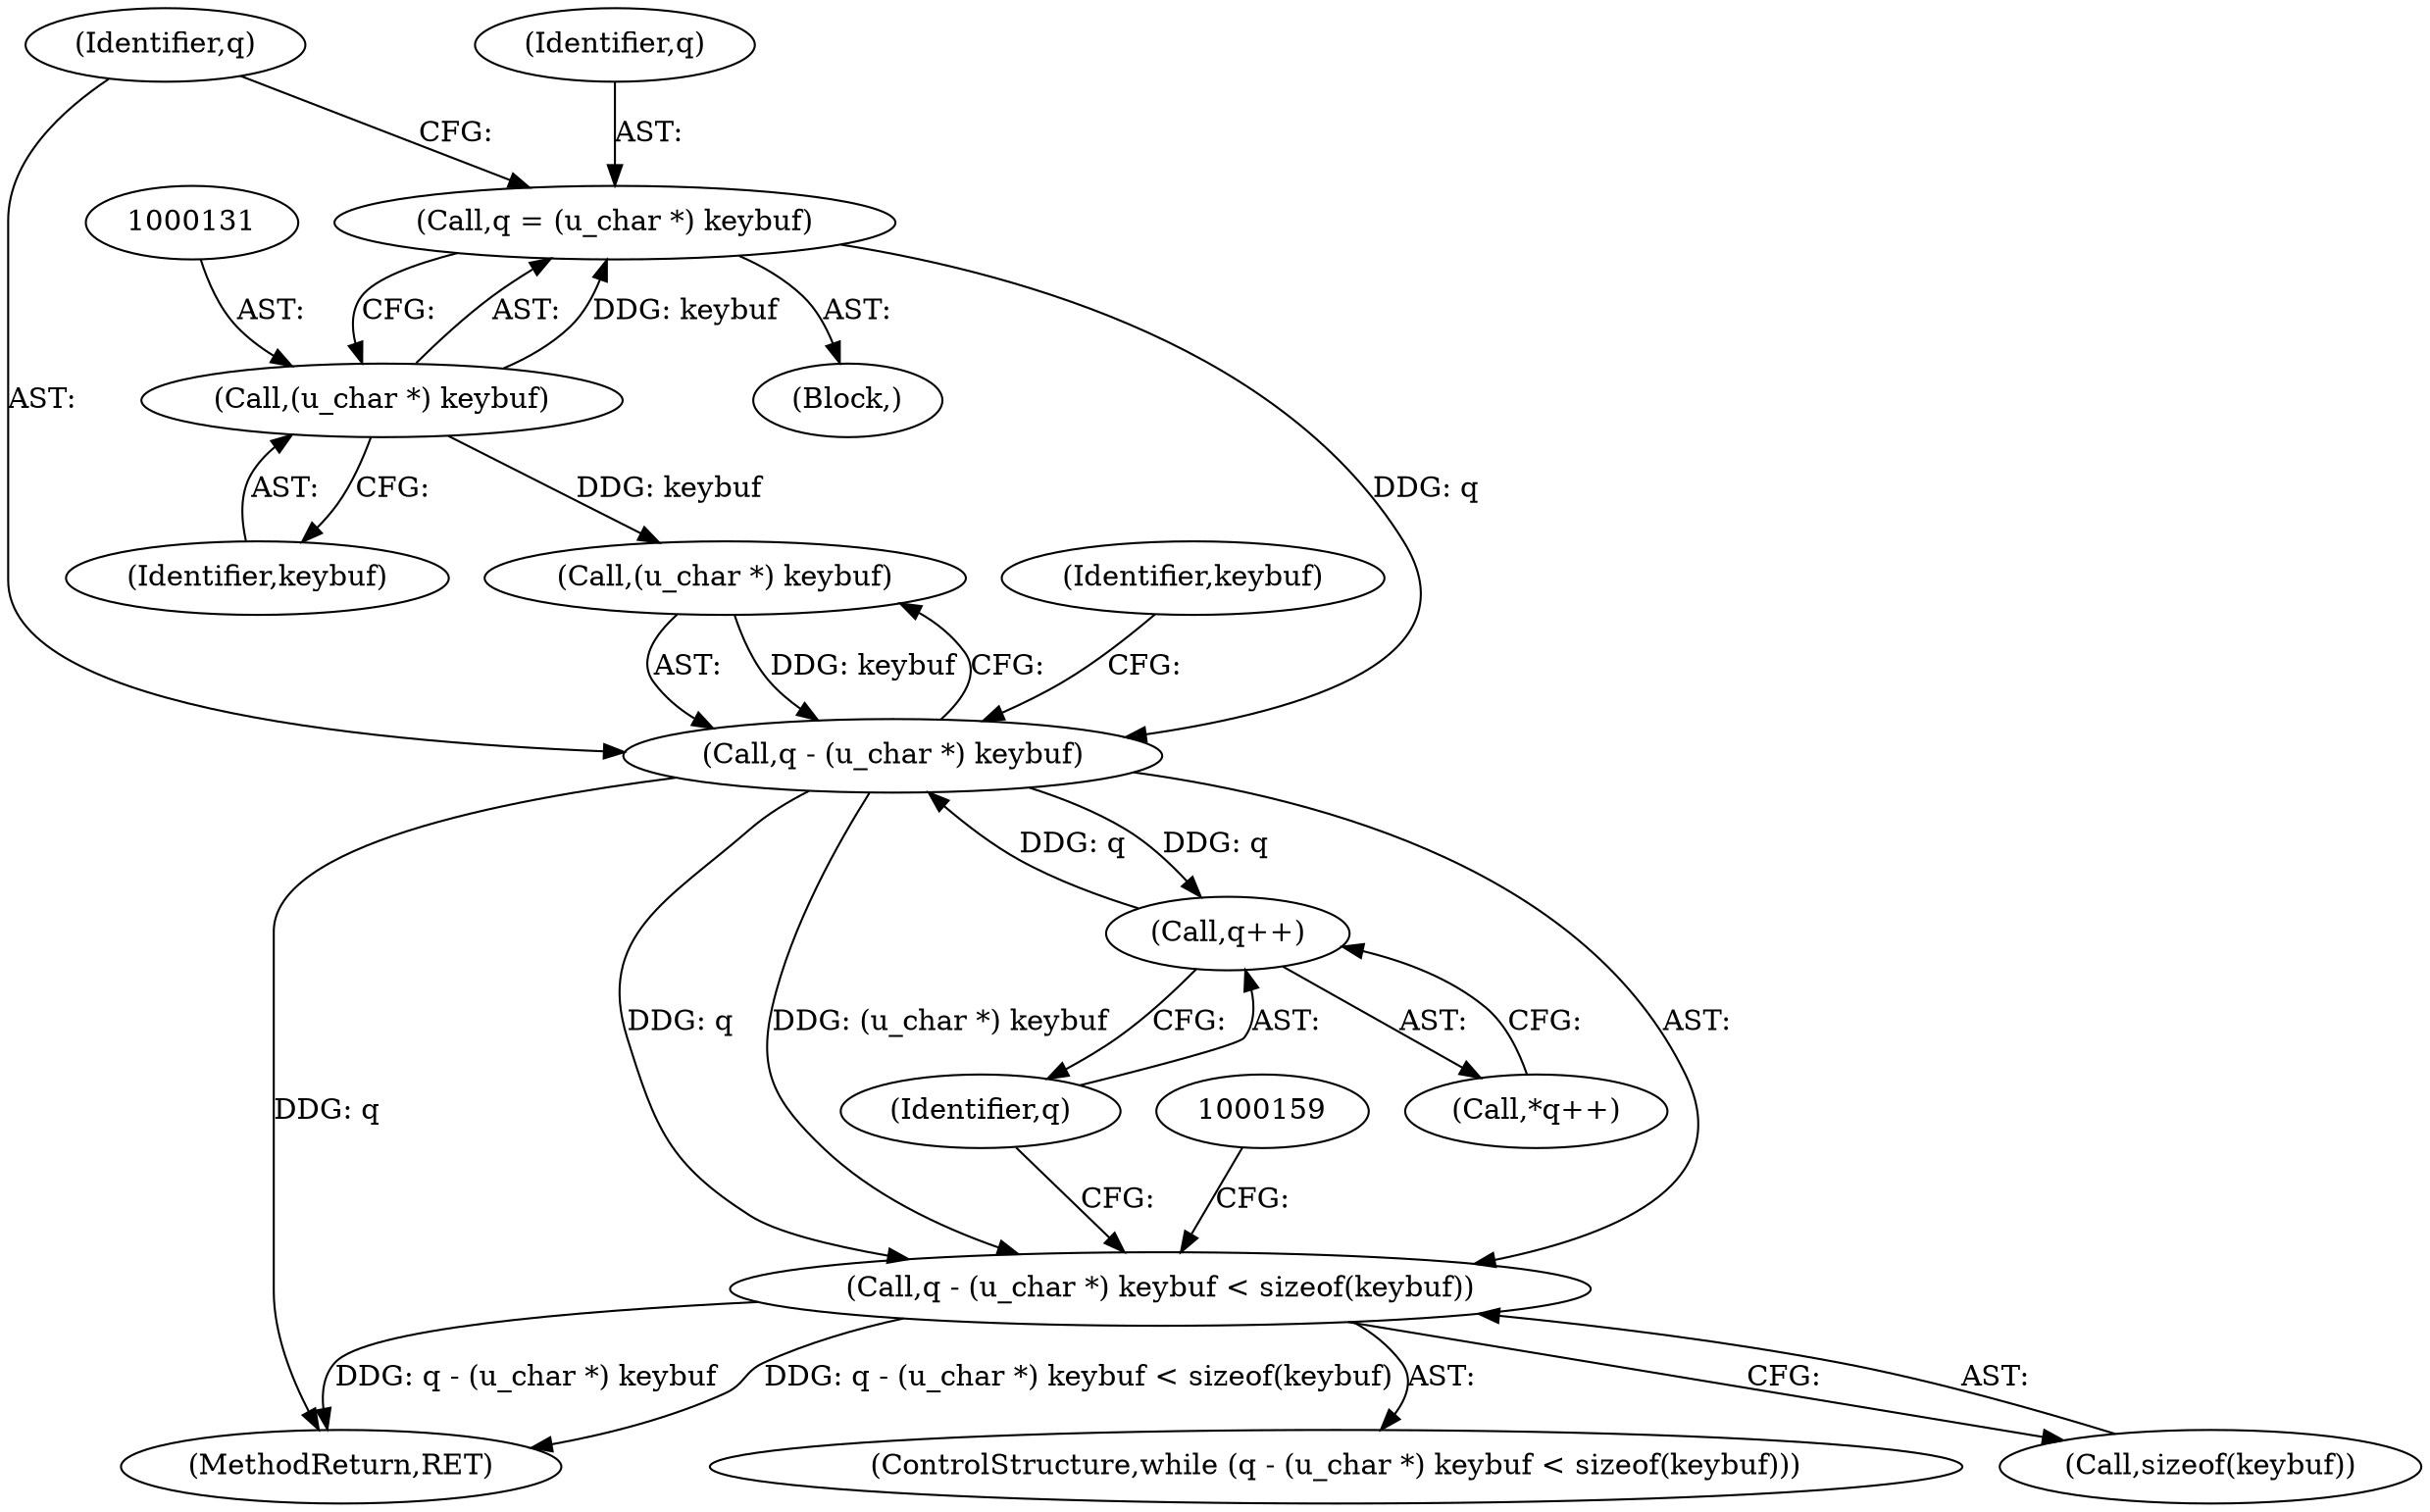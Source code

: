 digraph "0_php_aab49e934de1fff046e659cbec46e3d053b41c34@pointer" {
"1000128" [label="(Call,q = (u_char *) keybuf)"];
"1000130" [label="(Call,(u_char *) keybuf)"];
"1000135" [label="(Call,q - (u_char *) keybuf)"];
"1000134" [label="(Call,q - (u_char *) keybuf < sizeof(keybuf))"];
"1000145" [label="(Call,q++)"];
"1000137" [label="(Call,(u_char *) keybuf)"];
"1000134" [label="(Call,q - (u_char *) keybuf < sizeof(keybuf))"];
"1000145" [label="(Call,q++)"];
"1000133" [label="(ControlStructure,while (q - (u_char *) keybuf < sizeof(keybuf)))"];
"1000146" [label="(Identifier,q)"];
"1000135" [label="(Call,q - (u_char *) keybuf)"];
"1000144" [label="(Call,*q++)"];
"1000132" [label="(Identifier,keybuf)"];
"1000136" [label="(Identifier,q)"];
"1000130" [label="(Call,(u_char *) keybuf)"];
"1000129" [label="(Identifier,q)"];
"1000542" [label="(MethodReturn,RET)"];
"1000141" [label="(Identifier,keybuf)"];
"1000140" [label="(Call,sizeof(keybuf))"];
"1000128" [label="(Call,q = (u_char *) keybuf)"];
"1000111" [label="(Block,)"];
"1000128" -> "1000111"  [label="AST: "];
"1000128" -> "1000130"  [label="CFG: "];
"1000129" -> "1000128"  [label="AST: "];
"1000130" -> "1000128"  [label="AST: "];
"1000136" -> "1000128"  [label="CFG: "];
"1000130" -> "1000128"  [label="DDG: keybuf"];
"1000128" -> "1000135"  [label="DDG: q"];
"1000130" -> "1000132"  [label="CFG: "];
"1000131" -> "1000130"  [label="AST: "];
"1000132" -> "1000130"  [label="AST: "];
"1000130" -> "1000137"  [label="DDG: keybuf"];
"1000135" -> "1000134"  [label="AST: "];
"1000135" -> "1000137"  [label="CFG: "];
"1000136" -> "1000135"  [label="AST: "];
"1000137" -> "1000135"  [label="AST: "];
"1000141" -> "1000135"  [label="CFG: "];
"1000135" -> "1000542"  [label="DDG: q"];
"1000135" -> "1000134"  [label="DDG: q"];
"1000135" -> "1000134"  [label="DDG: (u_char *) keybuf"];
"1000145" -> "1000135"  [label="DDG: q"];
"1000137" -> "1000135"  [label="DDG: keybuf"];
"1000135" -> "1000145"  [label="DDG: q"];
"1000134" -> "1000133"  [label="AST: "];
"1000134" -> "1000140"  [label="CFG: "];
"1000140" -> "1000134"  [label="AST: "];
"1000146" -> "1000134"  [label="CFG: "];
"1000159" -> "1000134"  [label="CFG: "];
"1000134" -> "1000542"  [label="DDG: q - (u_char *) keybuf < sizeof(keybuf)"];
"1000134" -> "1000542"  [label="DDG: q - (u_char *) keybuf"];
"1000145" -> "1000144"  [label="AST: "];
"1000145" -> "1000146"  [label="CFG: "];
"1000146" -> "1000145"  [label="AST: "];
"1000144" -> "1000145"  [label="CFG: "];
}
